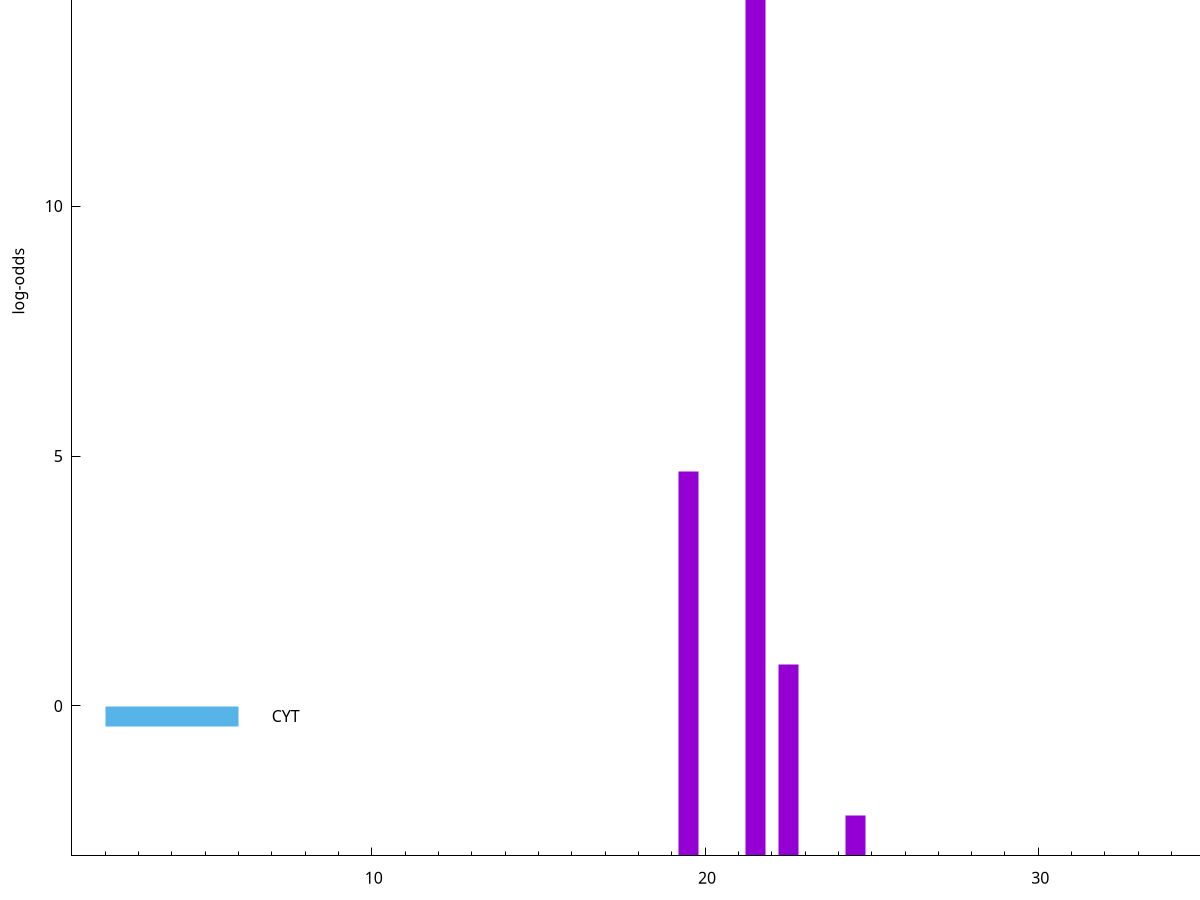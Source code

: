 set title "LipoP predictions for SRR3467249.gff"
set size 2., 1.4
set xrange [1:70] 
set mxtics 10
set yrange [-3:20]
set y2range [0:23]
set ylabel "log-odds"
set term postscript eps color solid "Helvetica" 30
set output "SRR3467249.gff114.eps"
set arrow from 2,15.7261 to 6,15.7261 nohead lt 1 lw 20
set label "SpI" at 7,15.7261
set arrow from 2,-0.200913 to 6,-0.200913 nohead lt 3 lw 20
set label "CYT" at 7,-0.200913
set arrow from 2,15.7261 to 6,15.7261 nohead lt 1 lw 20
set label "SpI" at 7,15.7261
# NOTE: The scores below are the log-odds scores with the threshold
# NOTE: subtracted (a hack to make gnuplot make the histogram all
# NOTE: look nice).
plot "-" axes x1y2 title "" with impulses lt 1 lw 20
21.500000 18.725300
19.500000 7.689250
22.500000 3.829007
24.500000 0.807150
e
exit
